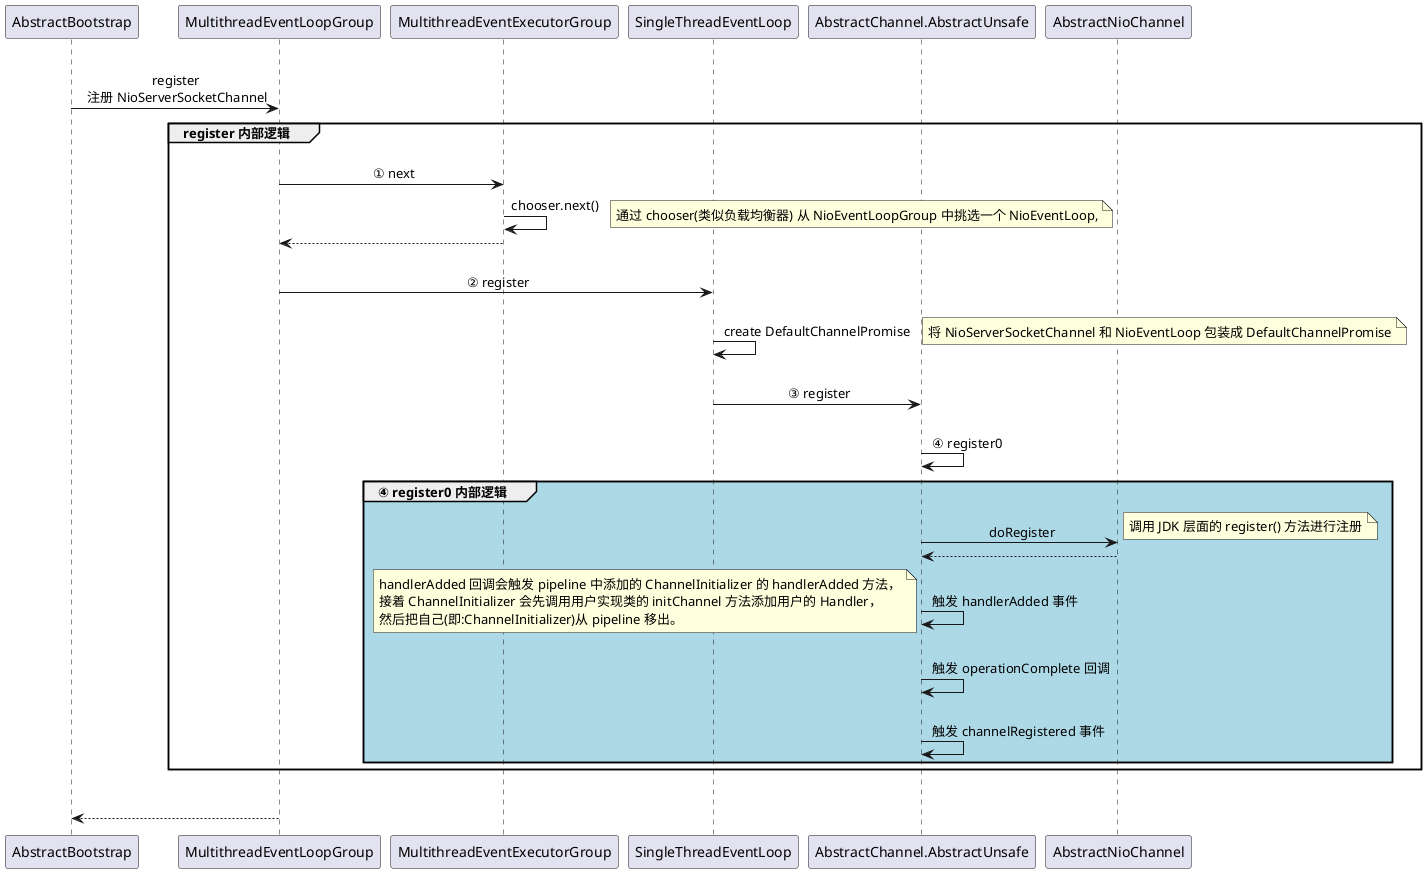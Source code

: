 @startuml

'箭头上的文字居中
skinparam sequenceMessageAlign center

AbstractBootstrap -> MultithreadEventLoopGroup: \n register \n 注册 NioServerSocketChannel

    group register 内部逻辑

        MultithreadEventLoopGroup -> MultithreadEventExecutorGroup: \n ① next
        MultithreadEventExecutorGroup -> MultithreadEventExecutorGroup: chooser.next()
        note right
            通过 chooser(类似负载均衡器) 从 NioEventLoopGroup 中挑选一个 NioEventLoop,
        end note
        MultithreadEventExecutorGroup --> MultithreadEventLoopGroup


        MultithreadEventLoopGroup -> SingleThreadEventLoop: \n ② register

        SingleThreadEventLoop -> SingleThreadEventLoop: \n create DefaultChannelPromise
        note right
            将 NioServerSocketChannel 和 NioEventLoop 包装成 DefaultChannelPromise
        end note

        SingleThreadEventLoop -> AbstractChannel.AbstractUnsafe: \n ③ register

        AbstractChannel.AbstractUnsafe -> AbstractChannel.AbstractUnsafe: \n ④ register0

            group #ADD8E6 ④ register0 内部逻辑
                AbstractChannel.AbstractUnsafe -> AbstractNioChannel: \n doRegister
                note right: 调用 JDK 层面的 register() 方法进行注册
                AbstractNioChannel --> AbstractChannel.AbstractUnsafe

                AbstractChannel.AbstractUnsafe -> AbstractChannel.AbstractUnsafe: \n 触发 handlerAdded 事件
                note left
                handlerAdded 回调会触发 pipeline 中添加的 ChannelInitializer 的 handlerAdded 方法，
                接着 ChannelInitializer 会先调用用户实现类的 initChannel 方法添加用户的 Handler，
                然后把自己(即:ChannelInitializer)从 pipeline 移出。
                end note

                AbstractChannel.AbstractUnsafe -> AbstractChannel.AbstractUnsafe: \n 触发 operationComplete 回调

                AbstractChannel.AbstractUnsafe -> AbstractChannel.AbstractUnsafe: \n 触发 channelRegistered 事件

            end

    end

MultithreadEventLoopGroup --> AbstractBootstrap: \n

@enduml